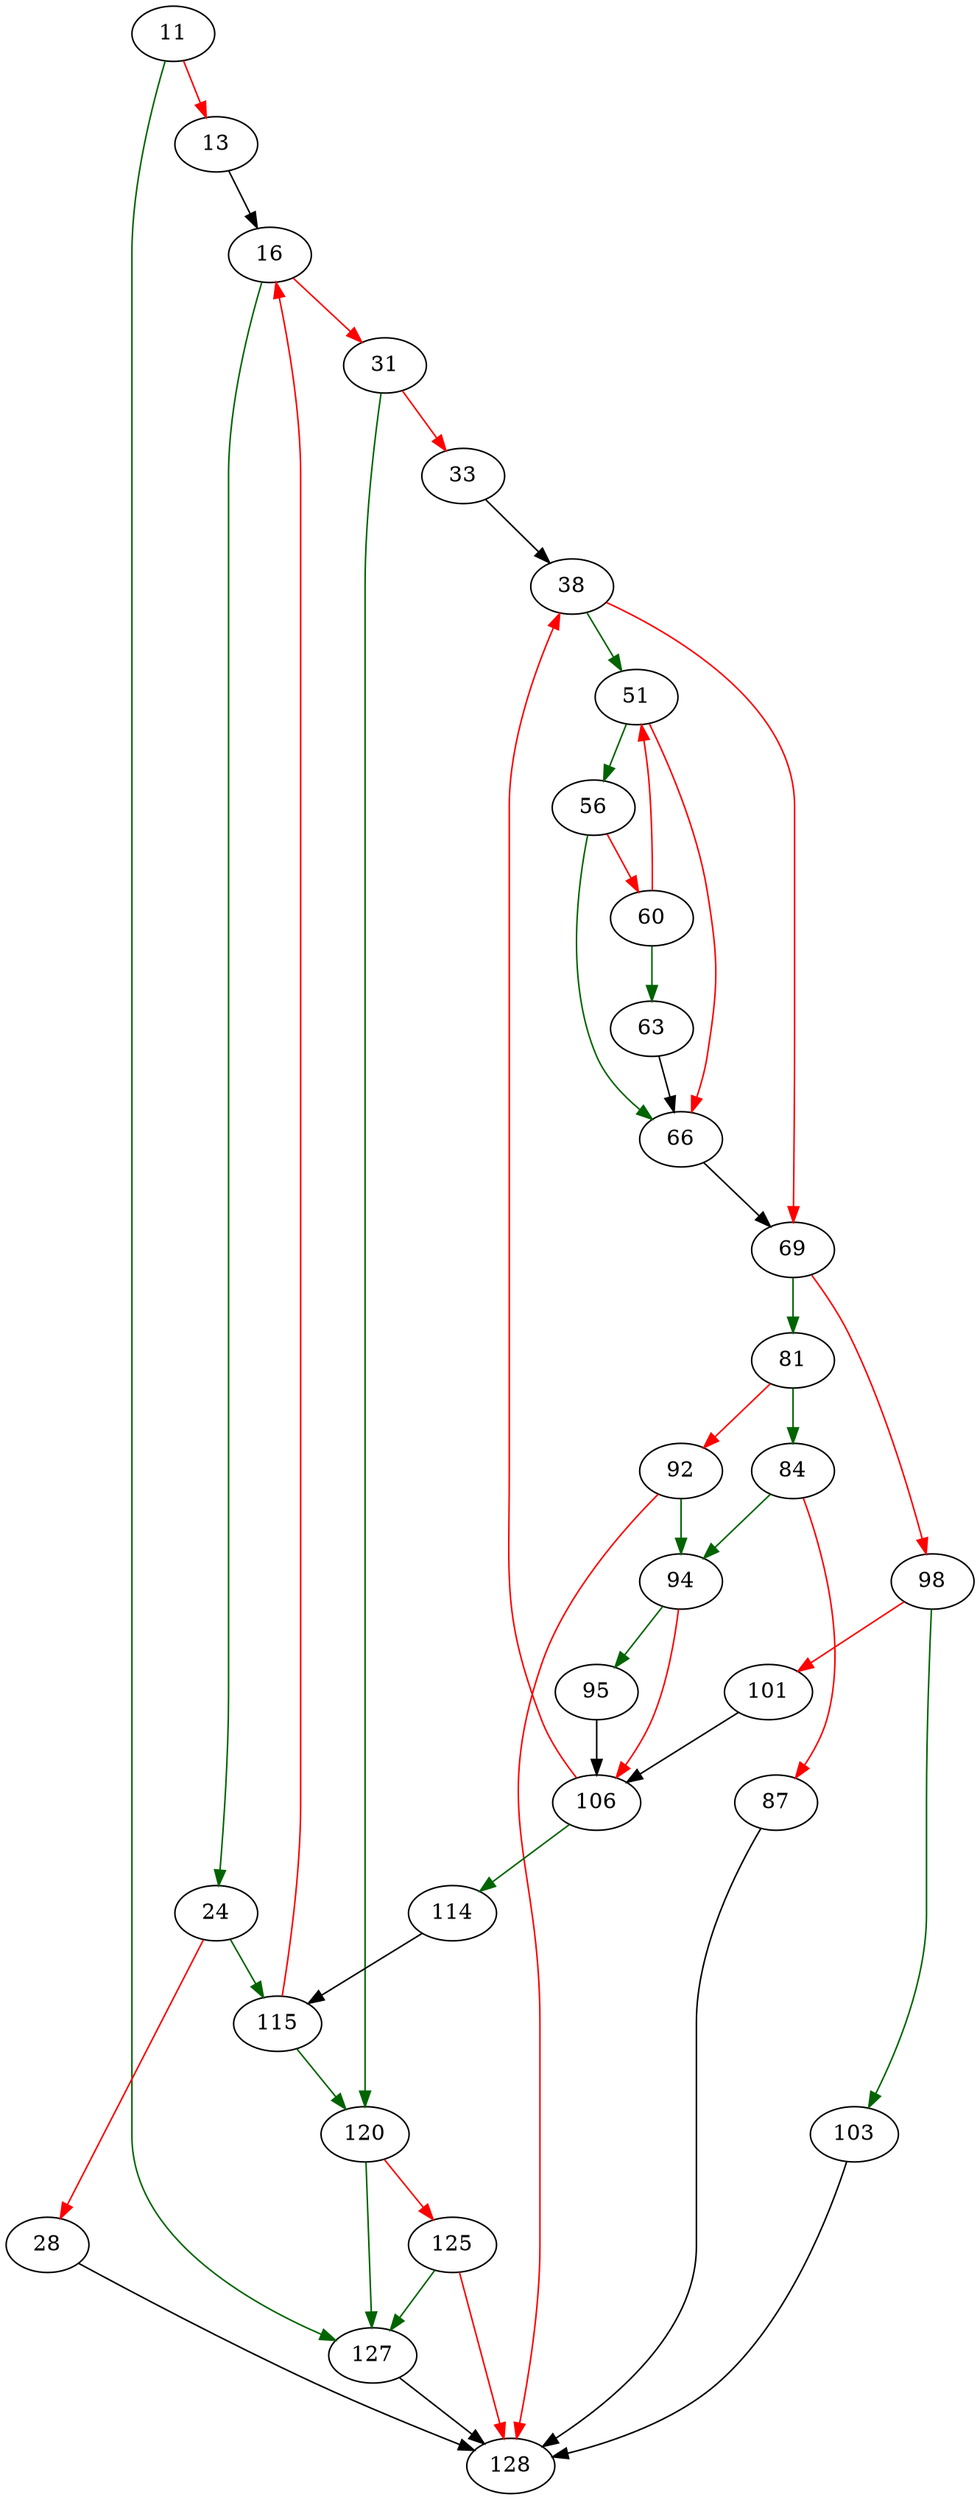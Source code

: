 strict digraph "sparse_copy" {
	// Node definitions.
	11 [entry=true];
	127;
	13;
	16;
	24;
	31;
	115;
	28;
	128;
	120;
	33;
	38;
	51;
	69;
	56;
	66;
	60;
	63;
	81;
	98;
	84;
	92;
	94;
	87;
	95;
	106;
	103;
	101;
	114;
	125;

	// Edge definitions.
	11 -> 127 [
		color=darkgreen
		cond=true
	];
	11 -> 13 [
		color=red
		cond=false
	];
	127 -> 128;
	13 -> 16;
	16 -> 24 [
		color=darkgreen
		cond=true
	];
	16 -> 31 [
		color=red
		cond=false
	];
	24 -> 115 [
		color=darkgreen
		cond=true
	];
	24 -> 28 [
		color=red
		cond=false
	];
	31 -> 120 [
		color=darkgreen
		cond=true
	];
	31 -> 33 [
		color=red
		cond=false
	];
	115 -> 16 [
		color=red
		cond=false
	];
	115 -> 120 [
		color=darkgreen
		cond=true
	];
	28 -> 128;
	120 -> 127 [
		color=darkgreen
		cond=true
	];
	120 -> 125 [
		color=red
		cond=false
	];
	33 -> 38;
	38 -> 51 [
		color=darkgreen
		cond=true
	];
	38 -> 69 [
		color=red
		cond=false
	];
	51 -> 56 [
		color=darkgreen
		cond=true
	];
	51 -> 66 [
		color=red
		cond=false
	];
	69 -> 81 [
		color=darkgreen
		cond=true
	];
	69 -> 98 [
		color=red
		cond=false
	];
	56 -> 66 [
		color=darkgreen
		cond=true
	];
	56 -> 60 [
		color=red
		cond=false
	];
	66 -> 69;
	60 -> 51 [
		color=red
		cond=false
	];
	60 -> 63 [
		color=darkgreen
		cond=true
	];
	63 -> 66;
	81 -> 84 [
		color=darkgreen
		cond=true
	];
	81 -> 92 [
		color=red
		cond=false
	];
	98 -> 103 [
		color=darkgreen
		cond=true
	];
	98 -> 101 [
		color=red
		cond=false
	];
	84 -> 94 [
		color=darkgreen
		cond=true
	];
	84 -> 87 [
		color=red
		cond=false
	];
	92 -> 128 [
		color=red
		cond=false
	];
	92 -> 94 [
		color=darkgreen
		cond=true
	];
	94 -> 95 [
		color=darkgreen
		cond=true
	];
	94 -> 106 [
		color=red
		cond=false
	];
	87 -> 128;
	95 -> 106;
	106 -> 38 [
		color=red
		cond=false
	];
	106 -> 114 [
		color=darkgreen
		cond=true
	];
	103 -> 128;
	101 -> 106;
	114 -> 115;
	125 -> 127 [
		color=darkgreen
		cond=true
	];
	125 -> 128 [
		color=red
		cond=false
	];
}